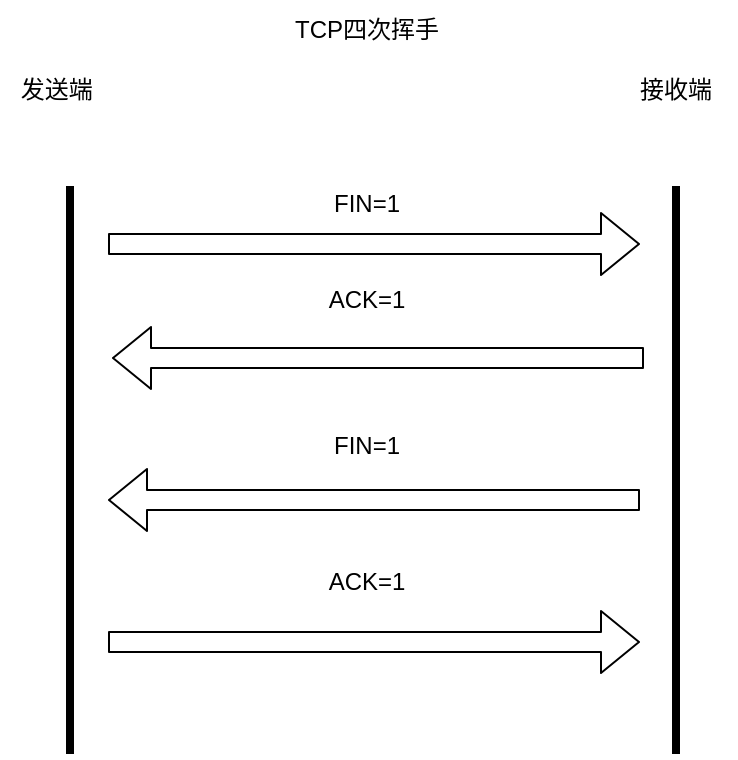 <mxfile>
    <diagram id="WZvwMPiek3ca8oPZhOt3" name="第 1 页">
        <mxGraphModel dx="652" dy="504" grid="0" gridSize="10" guides="1" tooltips="1" connect="1" arrows="1" fold="1" page="1" pageScale="1" pageWidth="827" pageHeight="1169" math="0" shadow="0">
            <root>
                <mxCell id="0"/>
                <mxCell id="1" parent="0"/>
                <mxCell id="2" value="" style="line;strokeWidth=4;direction=south;html=1;perimeter=backbonePerimeter;points=[];outlineConnect=0;" vertex="1" parent="1">
                    <mxGeometry x="101" y="122" width="10" height="284" as="geometry"/>
                </mxCell>
                <mxCell id="3" value="" style="line;strokeWidth=4;direction=south;html=1;perimeter=backbonePerimeter;points=[];outlineConnect=0;" vertex="1" parent="1">
                    <mxGeometry x="404" y="122" width="10" height="284" as="geometry"/>
                </mxCell>
                <mxCell id="6" value="" style="shape=flexArrow;endArrow=classic;html=1;" edge="1" parent="1">
                    <mxGeometry width="50" height="50" relative="1" as="geometry">
                        <mxPoint x="125" y="151" as="sourcePoint"/>
                        <mxPoint x="391" y="151" as="targetPoint"/>
                    </mxGeometry>
                </mxCell>
                <mxCell id="7" value="" style="shape=flexArrow;endArrow=classic;html=1;" edge="1" parent="1">
                    <mxGeometry width="50" height="50" relative="1" as="geometry">
                        <mxPoint x="393" y="208" as="sourcePoint"/>
                        <mxPoint x="127" y="208" as="targetPoint"/>
                    </mxGeometry>
                </mxCell>
                <mxCell id="8" value="" style="shape=flexArrow;endArrow=classic;html=1;" edge="1" parent="1">
                    <mxGeometry width="50" height="50" relative="1" as="geometry">
                        <mxPoint x="125" y="350" as="sourcePoint"/>
                        <mxPoint x="391" y="350" as="targetPoint"/>
                    </mxGeometry>
                </mxCell>
                <mxCell id="9" value="发送端&amp;nbsp;" style="text;strokeColor=none;align=center;fillColor=none;html=1;verticalAlign=middle;whiteSpace=wrap;rounded=0;" vertex="1" parent="1">
                    <mxGeometry x="71" y="59" width="60" height="30" as="geometry"/>
                </mxCell>
                <mxCell id="10" value="接收端" style="text;strokeColor=none;align=center;fillColor=none;html=1;verticalAlign=middle;whiteSpace=wrap;rounded=0;" vertex="1" parent="1">
                    <mxGeometry x="379" y="59" width="60" height="30" as="geometry"/>
                </mxCell>
                <mxCell id="11" value="FIN=1" style="text;strokeColor=none;align=center;fillColor=none;html=1;verticalAlign=middle;whiteSpace=wrap;rounded=0;" vertex="1" parent="1">
                    <mxGeometry x="159" y="116" width="191" height="30" as="geometry"/>
                </mxCell>
                <mxCell id="12" value="ACK=1" style="text;strokeColor=none;align=center;fillColor=none;html=1;verticalAlign=middle;whiteSpace=wrap;rounded=0;" vertex="1" parent="1">
                    <mxGeometry x="159" y="164" width="191" height="30" as="geometry"/>
                </mxCell>
                <mxCell id="13" value="ACK=1" style="text;strokeColor=none;align=center;fillColor=none;html=1;verticalAlign=middle;whiteSpace=wrap;rounded=0;" vertex="1" parent="1">
                    <mxGeometry x="159" y="305" width="191" height="30" as="geometry"/>
                </mxCell>
                <mxCell id="14" value="TCP四次挥手" style="text;strokeColor=none;align=center;fillColor=none;html=1;verticalAlign=middle;whiteSpace=wrap;rounded=0;" vertex="1" parent="1">
                    <mxGeometry x="215" y="29" width="79" height="30" as="geometry"/>
                </mxCell>
                <mxCell id="15" value="" style="shape=flexArrow;endArrow=classic;html=1;" edge="1" parent="1">
                    <mxGeometry width="50" height="50" relative="1" as="geometry">
                        <mxPoint x="391" y="279" as="sourcePoint"/>
                        <mxPoint x="125" y="279" as="targetPoint"/>
                    </mxGeometry>
                </mxCell>
                <mxCell id="16" value="FIN=1" style="text;strokeColor=none;align=center;fillColor=none;html=1;verticalAlign=middle;whiteSpace=wrap;rounded=0;" vertex="1" parent="1">
                    <mxGeometry x="159" y="237" width="191" height="30" as="geometry"/>
                </mxCell>
            </root>
        </mxGraphModel>
    </diagram>
</mxfile>